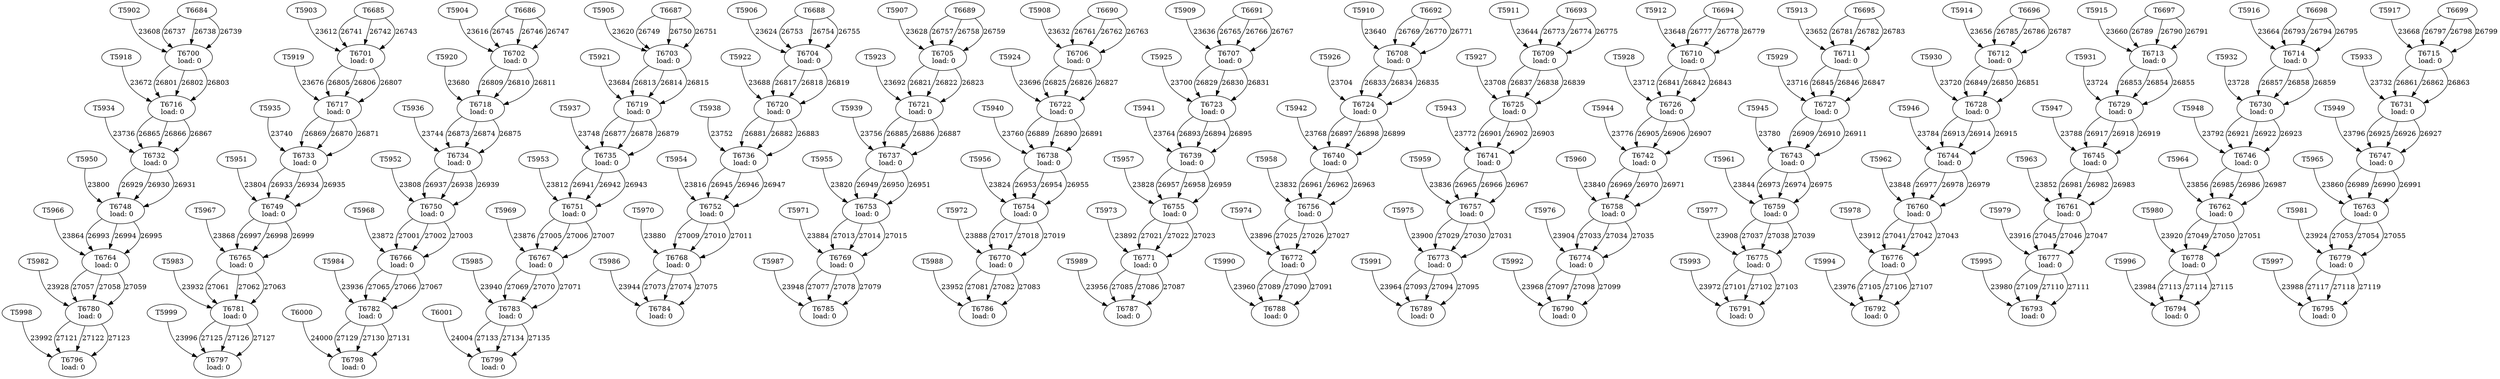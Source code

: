 digraph taskgraph {
	T6700 [label= "T6700\n load: 0"];
	T5902 -> T6700[label=23608];
	T6684 -> T6700[label=26737];
	T6684 -> T6700[label=26738];
	T6684 -> T6700[label=26739];
	T6701 [label= "T6701\n load: 0"];
	T5903 -> T6701[label=23612];
	T6685 -> T6701[label=26741];
	T6685 -> T6701[label=26742];
	T6685 -> T6701[label=26743];
	T6702 [label= "T6702\n load: 0"];
	T5904 -> T6702[label=23616];
	T6686 -> T6702[label=26745];
	T6686 -> T6702[label=26746];
	T6686 -> T6702[label=26747];
	T6703 [label= "T6703\n load: 0"];
	T5905 -> T6703[label=23620];
	T6687 -> T6703[label=26749];
	T6687 -> T6703[label=26750];
	T6687 -> T6703[label=26751];
	T6704 [label= "T6704\n load: 0"];
	T5906 -> T6704[label=23624];
	T6688 -> T6704[label=26753];
	T6688 -> T6704[label=26754];
	T6688 -> T6704[label=26755];
	T6705 [label= "T6705\n load: 0"];
	T5907 -> T6705[label=23628];
	T6689 -> T6705[label=26757];
	T6689 -> T6705[label=26758];
	T6689 -> T6705[label=26759];
	T6706 [label= "T6706\n load: 0"];
	T5908 -> T6706[label=23632];
	T6690 -> T6706[label=26761];
	T6690 -> T6706[label=26762];
	T6690 -> T6706[label=26763];
	T6707 [label= "T6707\n load: 0"];
	T5909 -> T6707[label=23636];
	T6691 -> T6707[label=26765];
	T6691 -> T6707[label=26766];
	T6691 -> T6707[label=26767];
	T6708 [label= "T6708\n load: 0"];
	T5910 -> T6708[label=23640];
	T6692 -> T6708[label=26769];
	T6692 -> T6708[label=26770];
	T6692 -> T6708[label=26771];
	T6709 [label= "T6709\n load: 0"];
	T5911 -> T6709[label=23644];
	T6693 -> T6709[label=26773];
	T6693 -> T6709[label=26774];
	T6693 -> T6709[label=26775];
	T6710 [label= "T6710\n load: 0"];
	T5912 -> T6710[label=23648];
	T6694 -> T6710[label=26777];
	T6694 -> T6710[label=26778];
	T6694 -> T6710[label=26779];
	T6711 [label= "T6711\n load: 0"];
	T5913 -> T6711[label=23652];
	T6695 -> T6711[label=26781];
	T6695 -> T6711[label=26782];
	T6695 -> T6711[label=26783];
	T6712 [label= "T6712\n load: 0"];
	T5914 -> T6712[label=23656];
	T6696 -> T6712[label=26785];
	T6696 -> T6712[label=26786];
	T6696 -> T6712[label=26787];
	T6713 [label= "T6713\n load: 0"];
	T5915 -> T6713[label=23660];
	T6697 -> T6713[label=26789];
	T6697 -> T6713[label=26790];
	T6697 -> T6713[label=26791];
	T6714 [label= "T6714\n load: 0"];
	T5916 -> T6714[label=23664];
	T6698 -> T6714[label=26793];
	T6698 -> T6714[label=26794];
	T6698 -> T6714[label=26795];
	T6715 [label= "T6715\n load: 0"];
	T5917 -> T6715[label=23668];
	T6699 -> T6715[label=26797];
	T6699 -> T6715[label=26798];
	T6699 -> T6715[label=26799];
	T6716 [label= "T6716\n load: 0"];
	T5918 -> T6716[label=23672];
	T6700 -> T6716[label=26801];
	T6700 -> T6716[label=26802];
	T6700 -> T6716[label=26803];
	T6717 [label= "T6717\n load: 0"];
	T5919 -> T6717[label=23676];
	T6701 -> T6717[label=26805];
	T6701 -> T6717[label=26806];
	T6701 -> T6717[label=26807];
	T6718 [label= "T6718\n load: 0"];
	T5920 -> T6718[label=23680];
	T6702 -> T6718[label=26809];
	T6702 -> T6718[label=26810];
	T6702 -> T6718[label=26811];
	T6719 [label= "T6719\n load: 0"];
	T5921 -> T6719[label=23684];
	T6703 -> T6719[label=26813];
	T6703 -> T6719[label=26814];
	T6703 -> T6719[label=26815];
	T6720 [label= "T6720\n load: 0"];
	T5922 -> T6720[label=23688];
	T6704 -> T6720[label=26817];
	T6704 -> T6720[label=26818];
	T6704 -> T6720[label=26819];
	T6721 [label= "T6721\n load: 0"];
	T5923 -> T6721[label=23692];
	T6705 -> T6721[label=26821];
	T6705 -> T6721[label=26822];
	T6705 -> T6721[label=26823];
	T6722 [label= "T6722\n load: 0"];
	T5924 -> T6722[label=23696];
	T6706 -> T6722[label=26825];
	T6706 -> T6722[label=26826];
	T6706 -> T6722[label=26827];
	T6723 [label= "T6723\n load: 0"];
	T5925 -> T6723[label=23700];
	T6707 -> T6723[label=26829];
	T6707 -> T6723[label=26830];
	T6707 -> T6723[label=26831];
	T6724 [label= "T6724\n load: 0"];
	T5926 -> T6724[label=23704];
	T6708 -> T6724[label=26833];
	T6708 -> T6724[label=26834];
	T6708 -> T6724[label=26835];
	T6725 [label= "T6725\n load: 0"];
	T5927 -> T6725[label=23708];
	T6709 -> T6725[label=26837];
	T6709 -> T6725[label=26838];
	T6709 -> T6725[label=26839];
	T6726 [label= "T6726\n load: 0"];
	T5928 -> T6726[label=23712];
	T6710 -> T6726[label=26841];
	T6710 -> T6726[label=26842];
	T6710 -> T6726[label=26843];
	T6727 [label= "T6727\n load: 0"];
	T5929 -> T6727[label=23716];
	T6711 -> T6727[label=26845];
	T6711 -> T6727[label=26846];
	T6711 -> T6727[label=26847];
	T6728 [label= "T6728\n load: 0"];
	T5930 -> T6728[label=23720];
	T6712 -> T6728[label=26849];
	T6712 -> T6728[label=26850];
	T6712 -> T6728[label=26851];
	T6729 [label= "T6729\n load: 0"];
	T5931 -> T6729[label=23724];
	T6713 -> T6729[label=26853];
	T6713 -> T6729[label=26854];
	T6713 -> T6729[label=26855];
	T6730 [label= "T6730\n load: 0"];
	T5932 -> T6730[label=23728];
	T6714 -> T6730[label=26857];
	T6714 -> T6730[label=26858];
	T6714 -> T6730[label=26859];
	T6731 [label= "T6731\n load: 0"];
	T5933 -> T6731[label=23732];
	T6715 -> T6731[label=26861];
	T6715 -> T6731[label=26862];
	T6715 -> T6731[label=26863];
	T6732 [label= "T6732\n load: 0"];
	T5934 -> T6732[label=23736];
	T6716 -> T6732[label=26865];
	T6716 -> T6732[label=26866];
	T6716 -> T6732[label=26867];
	T6733 [label= "T6733\n load: 0"];
	T5935 -> T6733[label=23740];
	T6717 -> T6733[label=26869];
	T6717 -> T6733[label=26870];
	T6717 -> T6733[label=26871];
	T6734 [label= "T6734\n load: 0"];
	T5936 -> T6734[label=23744];
	T6718 -> T6734[label=26873];
	T6718 -> T6734[label=26874];
	T6718 -> T6734[label=26875];
	T6735 [label= "T6735\n load: 0"];
	T5937 -> T6735[label=23748];
	T6719 -> T6735[label=26877];
	T6719 -> T6735[label=26878];
	T6719 -> T6735[label=26879];
	T6736 [label= "T6736\n load: 0"];
	T5938 -> T6736[label=23752];
	T6720 -> T6736[label=26881];
	T6720 -> T6736[label=26882];
	T6720 -> T6736[label=26883];
	T6737 [label= "T6737\n load: 0"];
	T5939 -> T6737[label=23756];
	T6721 -> T6737[label=26885];
	T6721 -> T6737[label=26886];
	T6721 -> T6737[label=26887];
	T6738 [label= "T6738\n load: 0"];
	T5940 -> T6738[label=23760];
	T6722 -> T6738[label=26889];
	T6722 -> T6738[label=26890];
	T6722 -> T6738[label=26891];
	T6739 [label= "T6739\n load: 0"];
	T5941 -> T6739[label=23764];
	T6723 -> T6739[label=26893];
	T6723 -> T6739[label=26894];
	T6723 -> T6739[label=26895];
	T6740 [label= "T6740\n load: 0"];
	T5942 -> T6740[label=23768];
	T6724 -> T6740[label=26897];
	T6724 -> T6740[label=26898];
	T6724 -> T6740[label=26899];
	T6741 [label= "T6741\n load: 0"];
	T5943 -> T6741[label=23772];
	T6725 -> T6741[label=26901];
	T6725 -> T6741[label=26902];
	T6725 -> T6741[label=26903];
	T6742 [label= "T6742\n load: 0"];
	T5944 -> T6742[label=23776];
	T6726 -> T6742[label=26905];
	T6726 -> T6742[label=26906];
	T6726 -> T6742[label=26907];
	T6743 [label= "T6743\n load: 0"];
	T5945 -> T6743[label=23780];
	T6727 -> T6743[label=26909];
	T6727 -> T6743[label=26910];
	T6727 -> T6743[label=26911];
	T6744 [label= "T6744\n load: 0"];
	T5946 -> T6744[label=23784];
	T6728 -> T6744[label=26913];
	T6728 -> T6744[label=26914];
	T6728 -> T6744[label=26915];
	T6745 [label= "T6745\n load: 0"];
	T5947 -> T6745[label=23788];
	T6729 -> T6745[label=26917];
	T6729 -> T6745[label=26918];
	T6729 -> T6745[label=26919];
	T6746 [label= "T6746\n load: 0"];
	T5948 -> T6746[label=23792];
	T6730 -> T6746[label=26921];
	T6730 -> T6746[label=26922];
	T6730 -> T6746[label=26923];
	T6747 [label= "T6747\n load: 0"];
	T5949 -> T6747[label=23796];
	T6731 -> T6747[label=26925];
	T6731 -> T6747[label=26926];
	T6731 -> T6747[label=26927];
	T6748 [label= "T6748\n load: 0"];
	T5950 -> T6748[label=23800];
	T6732 -> T6748[label=26929];
	T6732 -> T6748[label=26930];
	T6732 -> T6748[label=26931];
	T6749 [label= "T6749\n load: 0"];
	T5951 -> T6749[label=23804];
	T6733 -> T6749[label=26933];
	T6733 -> T6749[label=26934];
	T6733 -> T6749[label=26935];
	T6750 [label= "T6750\n load: 0"];
	T5952 -> T6750[label=23808];
	T6734 -> T6750[label=26937];
	T6734 -> T6750[label=26938];
	T6734 -> T6750[label=26939];
	T6751 [label= "T6751\n load: 0"];
	T5953 -> T6751[label=23812];
	T6735 -> T6751[label=26941];
	T6735 -> T6751[label=26942];
	T6735 -> T6751[label=26943];
	T6752 [label= "T6752\n load: 0"];
	T5954 -> T6752[label=23816];
	T6736 -> T6752[label=26945];
	T6736 -> T6752[label=26946];
	T6736 -> T6752[label=26947];
	T6753 [label= "T6753\n load: 0"];
	T5955 -> T6753[label=23820];
	T6737 -> T6753[label=26949];
	T6737 -> T6753[label=26950];
	T6737 -> T6753[label=26951];
	T6754 [label= "T6754\n load: 0"];
	T5956 -> T6754[label=23824];
	T6738 -> T6754[label=26953];
	T6738 -> T6754[label=26954];
	T6738 -> T6754[label=26955];
	T6755 [label= "T6755\n load: 0"];
	T5957 -> T6755[label=23828];
	T6739 -> T6755[label=26957];
	T6739 -> T6755[label=26958];
	T6739 -> T6755[label=26959];
	T6756 [label= "T6756\n load: 0"];
	T5958 -> T6756[label=23832];
	T6740 -> T6756[label=26961];
	T6740 -> T6756[label=26962];
	T6740 -> T6756[label=26963];
	T6757 [label= "T6757\n load: 0"];
	T5959 -> T6757[label=23836];
	T6741 -> T6757[label=26965];
	T6741 -> T6757[label=26966];
	T6741 -> T6757[label=26967];
	T6758 [label= "T6758\n load: 0"];
	T5960 -> T6758[label=23840];
	T6742 -> T6758[label=26969];
	T6742 -> T6758[label=26970];
	T6742 -> T6758[label=26971];
	T6759 [label= "T6759\n load: 0"];
	T5961 -> T6759[label=23844];
	T6743 -> T6759[label=26973];
	T6743 -> T6759[label=26974];
	T6743 -> T6759[label=26975];
	T6760 [label= "T6760\n load: 0"];
	T5962 -> T6760[label=23848];
	T6744 -> T6760[label=26977];
	T6744 -> T6760[label=26978];
	T6744 -> T6760[label=26979];
	T6761 [label= "T6761\n load: 0"];
	T5963 -> T6761[label=23852];
	T6745 -> T6761[label=26981];
	T6745 -> T6761[label=26982];
	T6745 -> T6761[label=26983];
	T6762 [label= "T6762\n load: 0"];
	T5964 -> T6762[label=23856];
	T6746 -> T6762[label=26985];
	T6746 -> T6762[label=26986];
	T6746 -> T6762[label=26987];
	T6763 [label= "T6763\n load: 0"];
	T5965 -> T6763[label=23860];
	T6747 -> T6763[label=26989];
	T6747 -> T6763[label=26990];
	T6747 -> T6763[label=26991];
	T6764 [label= "T6764\n load: 0"];
	T5966 -> T6764[label=23864];
	T6748 -> T6764[label=26993];
	T6748 -> T6764[label=26994];
	T6748 -> T6764[label=26995];
	T6765 [label= "T6765\n load: 0"];
	T5967 -> T6765[label=23868];
	T6749 -> T6765[label=26997];
	T6749 -> T6765[label=26998];
	T6749 -> T6765[label=26999];
	T6766 [label= "T6766\n load: 0"];
	T5968 -> T6766[label=23872];
	T6750 -> T6766[label=27001];
	T6750 -> T6766[label=27002];
	T6750 -> T6766[label=27003];
	T6767 [label= "T6767\n load: 0"];
	T5969 -> T6767[label=23876];
	T6751 -> T6767[label=27005];
	T6751 -> T6767[label=27006];
	T6751 -> T6767[label=27007];
	T6768 [label= "T6768\n load: 0"];
	T5970 -> T6768[label=23880];
	T6752 -> T6768[label=27009];
	T6752 -> T6768[label=27010];
	T6752 -> T6768[label=27011];
	T6769 [label= "T6769\n load: 0"];
	T5971 -> T6769[label=23884];
	T6753 -> T6769[label=27013];
	T6753 -> T6769[label=27014];
	T6753 -> T6769[label=27015];
	T6770 [label= "T6770\n load: 0"];
	T5972 -> T6770[label=23888];
	T6754 -> T6770[label=27017];
	T6754 -> T6770[label=27018];
	T6754 -> T6770[label=27019];
	T6771 [label= "T6771\n load: 0"];
	T5973 -> T6771[label=23892];
	T6755 -> T6771[label=27021];
	T6755 -> T6771[label=27022];
	T6755 -> T6771[label=27023];
	T6772 [label= "T6772\n load: 0"];
	T5974 -> T6772[label=23896];
	T6756 -> T6772[label=27025];
	T6756 -> T6772[label=27026];
	T6756 -> T6772[label=27027];
	T6773 [label= "T6773\n load: 0"];
	T5975 -> T6773[label=23900];
	T6757 -> T6773[label=27029];
	T6757 -> T6773[label=27030];
	T6757 -> T6773[label=27031];
	T6774 [label= "T6774\n load: 0"];
	T5976 -> T6774[label=23904];
	T6758 -> T6774[label=27033];
	T6758 -> T6774[label=27034];
	T6758 -> T6774[label=27035];
	T6775 [label= "T6775\n load: 0"];
	T5977 -> T6775[label=23908];
	T6759 -> T6775[label=27037];
	T6759 -> T6775[label=27038];
	T6759 -> T6775[label=27039];
	T6776 [label= "T6776\n load: 0"];
	T5978 -> T6776[label=23912];
	T6760 -> T6776[label=27041];
	T6760 -> T6776[label=27042];
	T6760 -> T6776[label=27043];
	T6777 [label= "T6777\n load: 0"];
	T5979 -> T6777[label=23916];
	T6761 -> T6777[label=27045];
	T6761 -> T6777[label=27046];
	T6761 -> T6777[label=27047];
	T6778 [label= "T6778\n load: 0"];
	T5980 -> T6778[label=23920];
	T6762 -> T6778[label=27049];
	T6762 -> T6778[label=27050];
	T6762 -> T6778[label=27051];
	T6779 [label= "T6779\n load: 0"];
	T5981 -> T6779[label=23924];
	T6763 -> T6779[label=27053];
	T6763 -> T6779[label=27054];
	T6763 -> T6779[label=27055];
	T6780 [label= "T6780\n load: 0"];
	T5982 -> T6780[label=23928];
	T6764 -> T6780[label=27057];
	T6764 -> T6780[label=27058];
	T6764 -> T6780[label=27059];
	T6781 [label= "T6781\n load: 0"];
	T5983 -> T6781[label=23932];
	T6765 -> T6781[label=27061];
	T6765 -> T6781[label=27062];
	T6765 -> T6781[label=27063];
	T6782 [label= "T6782\n load: 0"];
	T5984 -> T6782[label=23936];
	T6766 -> T6782[label=27065];
	T6766 -> T6782[label=27066];
	T6766 -> T6782[label=27067];
	T6783 [label= "T6783\n load: 0"];
	T5985 -> T6783[label=23940];
	T6767 -> T6783[label=27069];
	T6767 -> T6783[label=27070];
	T6767 -> T6783[label=27071];
	T6784 [label= "T6784\n load: 0"];
	T5986 -> T6784[label=23944];
	T6768 -> T6784[label=27073];
	T6768 -> T6784[label=27074];
	T6768 -> T6784[label=27075];
	T6785 [label= "T6785\n load: 0"];
	T5987 -> T6785[label=23948];
	T6769 -> T6785[label=27077];
	T6769 -> T6785[label=27078];
	T6769 -> T6785[label=27079];
	T6786 [label= "T6786\n load: 0"];
	T5988 -> T6786[label=23952];
	T6770 -> T6786[label=27081];
	T6770 -> T6786[label=27082];
	T6770 -> T6786[label=27083];
	T6787 [label= "T6787\n load: 0"];
	T5989 -> T6787[label=23956];
	T6771 -> T6787[label=27085];
	T6771 -> T6787[label=27086];
	T6771 -> T6787[label=27087];
	T6788 [label= "T6788\n load: 0"];
	T5990 -> T6788[label=23960];
	T6772 -> T6788[label=27089];
	T6772 -> T6788[label=27090];
	T6772 -> T6788[label=27091];
	T6789 [label= "T6789\n load: 0"];
	T5991 -> T6789[label=23964];
	T6773 -> T6789[label=27093];
	T6773 -> T6789[label=27094];
	T6773 -> T6789[label=27095];
	T6790 [label= "T6790\n load: 0"];
	T5992 -> T6790[label=23968];
	T6774 -> T6790[label=27097];
	T6774 -> T6790[label=27098];
	T6774 -> T6790[label=27099];
	T6791 [label= "T6791\n load: 0"];
	T5993 -> T6791[label=23972];
	T6775 -> T6791[label=27101];
	T6775 -> T6791[label=27102];
	T6775 -> T6791[label=27103];
	T6792 [label= "T6792\n load: 0"];
	T5994 -> T6792[label=23976];
	T6776 -> T6792[label=27105];
	T6776 -> T6792[label=27106];
	T6776 -> T6792[label=27107];
	T6793 [label= "T6793\n load: 0"];
	T5995 -> T6793[label=23980];
	T6777 -> T6793[label=27109];
	T6777 -> T6793[label=27110];
	T6777 -> T6793[label=27111];
	T6794 [label= "T6794\n load: 0"];
	T5996 -> T6794[label=23984];
	T6778 -> T6794[label=27113];
	T6778 -> T6794[label=27114];
	T6778 -> T6794[label=27115];
	T6795 [label= "T6795\n load: 0"];
	T5997 -> T6795[label=23988];
	T6779 -> T6795[label=27117];
	T6779 -> T6795[label=27118];
	T6779 -> T6795[label=27119];
	T6796 [label= "T6796\n load: 0"];
	T5998 -> T6796[label=23992];
	T6780 -> T6796[label=27121];
	T6780 -> T6796[label=27122];
	T6780 -> T6796[label=27123];
	T6797 [label= "T6797\n load: 0"];
	T5999 -> T6797[label=23996];
	T6781 -> T6797[label=27125];
	T6781 -> T6797[label=27126];
	T6781 -> T6797[label=27127];
	T6798 [label= "T6798\n load: 0"];
	T6000 -> T6798[label=24000];
	T6782 -> T6798[label=27129];
	T6782 -> T6798[label=27130];
	T6782 -> T6798[label=27131];
	T6799 [label= "T6799\n load: 0"];
	T6001 -> T6799[label=24004];
	T6783 -> T6799[label=27133];
	T6783 -> T6799[label=27134];
	T6783 -> T6799[label=27135];
}